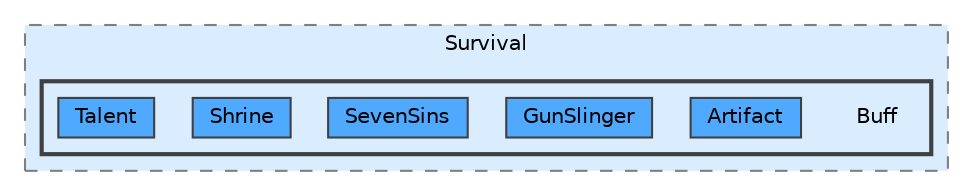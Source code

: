 digraph "Q:/IdleWave/Projet/Assets/Scripts/RogueGenesia/Survival/Buff"
{
 // LATEX_PDF_SIZE
  bgcolor="transparent";
  edge [fontname=Helvetica,fontsize=10,labelfontname=Helvetica,labelfontsize=10];
  node [fontname=Helvetica,fontsize=10,shape=box,height=0.2,width=0.4];
  compound=true
  subgraph clusterdir_2d909ba704f47538bf61aa9015000ce8 {
    graph [ bgcolor="#daedff", pencolor="grey50", label="Survival", fontname=Helvetica,fontsize=10 style="filled,dashed", URL="dir_2d909ba704f47538bf61aa9015000ce8.html",tooltip=""]
  subgraph clusterdir_fd73079aba80a91e057034f675db5c1f {
    graph [ bgcolor="#daedff", pencolor="grey25", label="", fontname=Helvetica,fontsize=10 style="filled,bold", URL="dir_fd73079aba80a91e057034f675db5c1f.html",tooltip=""]
    dir_fd73079aba80a91e057034f675db5c1f [shape=plaintext, label="Buff"];
  dir_4b6935bc1965366c77c70f48cf019d0f [label="Artifact", fillcolor="#4ea9ff", color="grey25", style="filled", URL="dir_4b6935bc1965366c77c70f48cf019d0f.html",tooltip=""];
  dir_5325d196e48a7791bf4f43015dfdad19 [label="GunSlinger", fillcolor="#4ea9ff", color="grey25", style="filled", URL="dir_5325d196e48a7791bf4f43015dfdad19.html",tooltip=""];
  dir_d29b91f0695a4d7aec2cc150a9602b0a [label="SevenSins", fillcolor="#4ea9ff", color="grey25", style="filled", URL="dir_d29b91f0695a4d7aec2cc150a9602b0a.html",tooltip=""];
  dir_04dff73bc0f5ce7709e3e1a1c1ff495d [label="Shrine", fillcolor="#4ea9ff", color="grey25", style="filled", URL="dir_04dff73bc0f5ce7709e3e1a1c1ff495d.html",tooltip=""];
  dir_f8c651af15bbf7e2b3157402f2bccb71 [label="Talent", fillcolor="#4ea9ff", color="grey25", style="filled", URL="dir_f8c651af15bbf7e2b3157402f2bccb71.html",tooltip=""];
  }
  }
}
